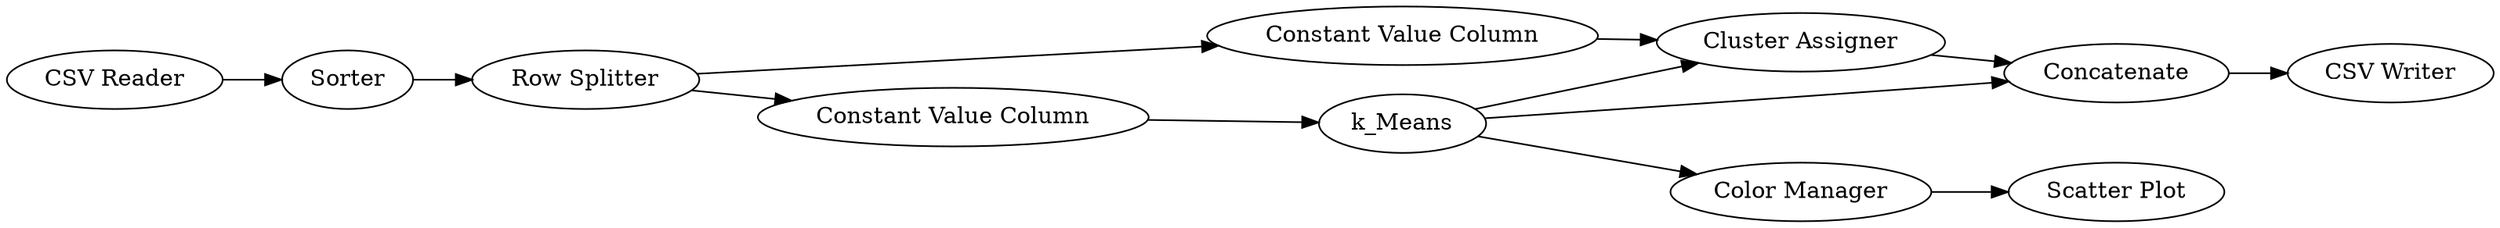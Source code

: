 digraph {
	"5537078517539883960_3" [label="Scatter Plot"]
	"5537078517539883960_10" [label="Constant Value Column"]
	"5537078517539883960_7" [label="Cluster Assigner"]
	"5537078517539883960_17" [label=Concatenate]
	"5537078517539883960_11" [label="Constant Value Column"]
	"5537078517539883960_20" [label="CSV Writer"]
	"5537078517539883960_15" [label=Sorter]
	"5537078517539883960_12" [label="Row Splitter"]
	"5537078517539883960_2" [label=k_Means]
	"5537078517539883960_1" [label="CSV Reader"]
	"5537078517539883960_5" [label="Color Manager"]
	"5537078517539883960_7" -> "5537078517539883960_17"
	"5537078517539883960_17" -> "5537078517539883960_20"
	"5537078517539883960_2" -> "5537078517539883960_17"
	"5537078517539883960_12" -> "5537078517539883960_10"
	"5537078517539883960_11" -> "5537078517539883960_7"
	"5537078517539883960_5" -> "5537078517539883960_3"
	"5537078517539883960_1" -> "5537078517539883960_15"
	"5537078517539883960_10" -> "5537078517539883960_2"
	"5537078517539883960_2" -> "5537078517539883960_7"
	"5537078517539883960_15" -> "5537078517539883960_12"
	"5537078517539883960_12" -> "5537078517539883960_11"
	"5537078517539883960_2" -> "5537078517539883960_5"
	rankdir=LR
}
